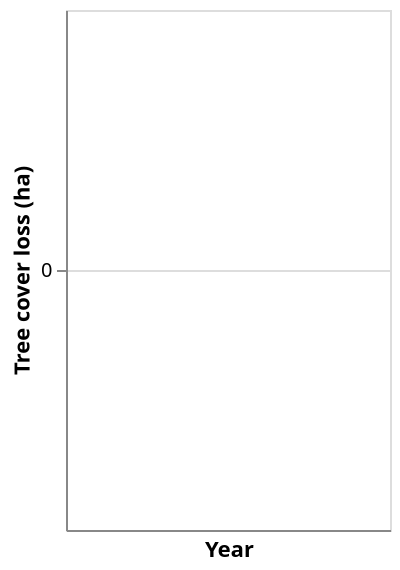 {
  "$schema":"https://vega.github.io/schema/vega-lite/v5.json",
  "width":"container",
  "height":260,
  "mark":"bar",
  "encoding":{
    "x":{"field":"year","type":"temporal","title":"Year"},
    "y":{"field":"loss_ha","type":"quantitative","title":"Tree cover loss (ha)"},
    "color":{"value":"#9ca3af"}
  },
  "data":{"name":"loss"}
}

